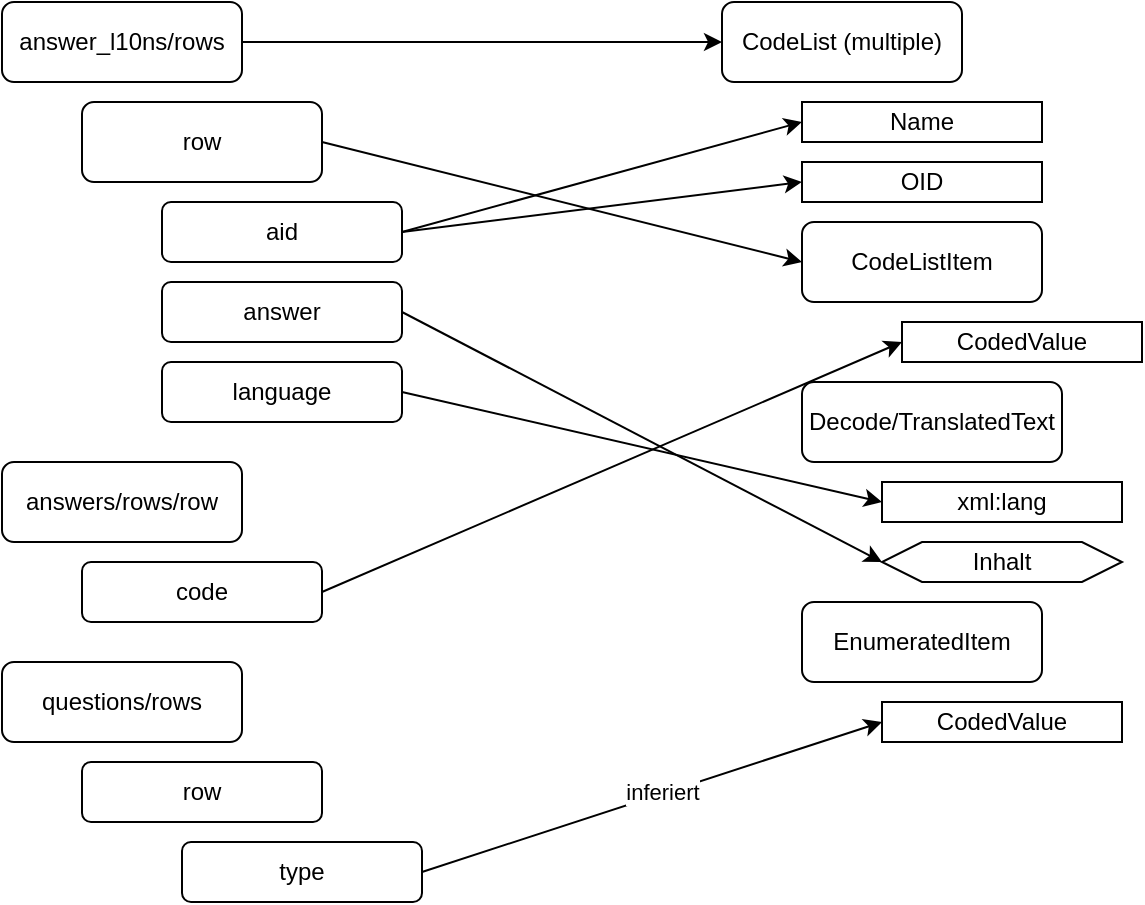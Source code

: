 <mxfile version="14.5.1" type="device"><diagram id="aziQypgp11H61OigkpZ1" name="Page-1"><mxGraphModel dx="1886" dy="936" grid="1" gridSize="10" guides="1" tooltips="1" connect="1" arrows="1" fold="1" page="1" pageScale="1" pageWidth="850" pageHeight="1100" math="0" shadow="0"><root><mxCell id="0"/><mxCell id="1" parent="0"/><mxCell id="dtuGvU8MmFaQQxGHEluo-14" value="CodeListItem" style="rounded=1;whiteSpace=wrap;html=1;" vertex="1" parent="1"><mxGeometry x="520" y="270" width="120" height="40" as="geometry"/></mxCell><mxCell id="dtuGvU8MmFaQQxGHEluo-15" style="edgeStyle=none;rounded=0;orthogonalLoop=1;jettySize=auto;html=1;exitX=1;exitY=0.5;exitDx=0;exitDy=0;entryX=0;entryY=0.5;entryDx=0;entryDy=0;" edge="1" parent="1" source="dtuGvU8MmFaQQxGHEluo-16" target="dtuGvU8MmFaQQxGHEluo-14"><mxGeometry relative="1" as="geometry"/></mxCell><mxCell id="dtuGvU8MmFaQQxGHEluo-16" value="row" style="rounded=1;whiteSpace=wrap;html=1;" vertex="1" parent="1"><mxGeometry x="160" y="210" width="120" height="40" as="geometry"/></mxCell><mxCell id="dtuGvU8MmFaQQxGHEluo-17" style="edgeStyle=none;rounded=0;orthogonalLoop=1;jettySize=auto;html=1;exitX=1;exitY=0.5;exitDx=0;exitDy=0;entryX=0;entryY=0.5;entryDx=0;entryDy=0;" edge="1" parent="1" source="dtuGvU8MmFaQQxGHEluo-18" target="dtuGvU8MmFaQQxGHEluo-19"><mxGeometry relative="1" as="geometry"/></mxCell><mxCell id="dtuGvU8MmFaQQxGHEluo-18" value="answer_l10ns/rows" style="rounded=1;whiteSpace=wrap;html=1;" vertex="1" parent="1"><mxGeometry x="120" y="160" width="120" height="40" as="geometry"/></mxCell><mxCell id="dtuGvU8MmFaQQxGHEluo-19" value="CodeList (multiple)" style="rounded=1;whiteSpace=wrap;html=1;" vertex="1" parent="1"><mxGeometry x="480" y="160" width="120" height="40" as="geometry"/></mxCell><mxCell id="dtuGvU8MmFaQQxGHEluo-20" value="Name" style="rounded=0;whiteSpace=wrap;html=1;" vertex="1" parent="1"><mxGeometry x="520" y="210" width="120" height="20" as="geometry"/></mxCell><mxCell id="dtuGvU8MmFaQQxGHEluo-21" value="OID" style="whiteSpace=wrap;html=1;" vertex="1" parent="1"><mxGeometry x="520" y="240" width="120" height="20" as="geometry"/></mxCell><mxCell id="dtuGvU8MmFaQQxGHEluo-22" style="edgeStyle=none;rounded=0;orthogonalLoop=1;jettySize=auto;html=1;exitX=1;exitY=0.5;exitDx=0;exitDy=0;entryX=0;entryY=0.5;entryDx=0;entryDy=0;" edge="1" parent="1" source="dtuGvU8MmFaQQxGHEluo-24" target="dtuGvU8MmFaQQxGHEluo-21"><mxGeometry relative="1" as="geometry"/></mxCell><mxCell id="dtuGvU8MmFaQQxGHEluo-23" style="edgeStyle=none;rounded=0;orthogonalLoop=1;jettySize=auto;html=1;exitX=1;exitY=0.5;exitDx=0;exitDy=0;entryX=0;entryY=0.5;entryDx=0;entryDy=0;" edge="1" parent="1" source="dtuGvU8MmFaQQxGHEluo-24" target="dtuGvU8MmFaQQxGHEluo-20"><mxGeometry relative="1" as="geometry"/></mxCell><mxCell id="dtuGvU8MmFaQQxGHEluo-24" value="aid" style="rounded=1;whiteSpace=wrap;html=1;" vertex="1" parent="1"><mxGeometry x="200" y="260" width="120" height="30" as="geometry"/></mxCell><mxCell id="dtuGvU8MmFaQQxGHEluo-25" value="CodedValue" style="whiteSpace=wrap;html=1;" vertex="1" parent="1"><mxGeometry x="570" y="320" width="120" height="20" as="geometry"/></mxCell><mxCell id="dtuGvU8MmFaQQxGHEluo-26" style="edgeStyle=none;rounded=0;orthogonalLoop=1;jettySize=auto;html=1;exitX=1;exitY=0.5;exitDx=0;exitDy=0;entryX=0;entryY=0.5;entryDx=0;entryDy=0;" edge="1" parent="1" source="dtuGvU8MmFaQQxGHEluo-27" target="dtuGvU8MmFaQQxGHEluo-25"><mxGeometry relative="1" as="geometry"/></mxCell><mxCell id="dtuGvU8MmFaQQxGHEluo-27" value="code" style="rounded=1;whiteSpace=wrap;html=1;" vertex="1" parent="1"><mxGeometry x="160" y="440" width="120" height="30" as="geometry"/></mxCell><mxCell id="dtuGvU8MmFaQQxGHEluo-28" value="answers/rows/row" style="rounded=1;whiteSpace=wrap;html=1;" vertex="1" parent="1"><mxGeometry x="120" y="390" width="120" height="40" as="geometry"/></mxCell><mxCell id="dtuGvU8MmFaQQxGHEluo-29" style="edgeStyle=none;rounded=0;orthogonalLoop=1;jettySize=auto;html=1;exitX=1;exitY=0.5;exitDx=0;exitDy=0;entryX=0;entryY=0.5;entryDx=0;entryDy=0;" edge="1" parent="1" source="dtuGvU8MmFaQQxGHEluo-30" target="dtuGvU8MmFaQQxGHEluo-33"><mxGeometry relative="1" as="geometry"/></mxCell><mxCell id="dtuGvU8MmFaQQxGHEluo-30" value="answer" style="rounded=1;whiteSpace=wrap;html=1;" vertex="1" parent="1"><mxGeometry x="200" y="300" width="120" height="30" as="geometry"/></mxCell><mxCell id="dtuGvU8MmFaQQxGHEluo-31" value="Decode/TranslatedText" style="rounded=1;whiteSpace=wrap;html=1;" vertex="1" parent="1"><mxGeometry x="520" y="350" width="130" height="40" as="geometry"/></mxCell><mxCell id="dtuGvU8MmFaQQxGHEluo-32" value="xml:lang" style="whiteSpace=wrap;html=1;" vertex="1" parent="1"><mxGeometry x="560" y="400" width="120" height="20" as="geometry"/></mxCell><mxCell id="dtuGvU8MmFaQQxGHEluo-33" value="Inhalt" style="shape=hexagon;perimeter=hexagonPerimeter2;whiteSpace=wrap;html=1;fixedSize=1;" vertex="1" parent="1"><mxGeometry x="560" y="430" width="120" height="20" as="geometry"/></mxCell><mxCell id="dtuGvU8MmFaQQxGHEluo-34" style="edgeStyle=none;rounded=0;orthogonalLoop=1;jettySize=auto;html=1;exitX=1;exitY=0.5;exitDx=0;exitDy=0;entryX=0;entryY=0.5;entryDx=0;entryDy=0;" edge="1" parent="1" source="dtuGvU8MmFaQQxGHEluo-35" target="dtuGvU8MmFaQQxGHEluo-32"><mxGeometry relative="1" as="geometry"/></mxCell><mxCell id="dtuGvU8MmFaQQxGHEluo-35" value="language" style="rounded=1;whiteSpace=wrap;html=1;" vertex="1" parent="1"><mxGeometry x="200" y="340" width="120" height="30" as="geometry"/></mxCell><mxCell id="dtuGvU8MmFaQQxGHEluo-36" value="EnumeratedItem" style="rounded=1;whiteSpace=wrap;html=1;" vertex="1" parent="1"><mxGeometry x="520" y="460" width="120" height="40" as="geometry"/></mxCell><mxCell id="dtuGvU8MmFaQQxGHEluo-37" value="CodedValue" style="whiteSpace=wrap;html=1;" vertex="1" parent="1"><mxGeometry x="560" y="510" width="120" height="20" as="geometry"/></mxCell><mxCell id="dtuGvU8MmFaQQxGHEluo-38" value="questions/rows" style="rounded=1;whiteSpace=wrap;html=1;" vertex="1" parent="1"><mxGeometry x="120" y="490" width="120" height="40" as="geometry"/></mxCell><mxCell id="dtuGvU8MmFaQQxGHEluo-39" value="row" style="rounded=1;whiteSpace=wrap;html=1;" vertex="1" parent="1"><mxGeometry x="160" y="540" width="120" height="30" as="geometry"/></mxCell><mxCell id="dtuGvU8MmFaQQxGHEluo-44" style="rounded=0;orthogonalLoop=1;jettySize=auto;html=1;exitX=1;exitY=0.5;exitDx=0;exitDy=0;entryX=0;entryY=0.5;entryDx=0;entryDy=0;" edge="1" parent="1" source="dtuGvU8MmFaQQxGHEluo-42" target="dtuGvU8MmFaQQxGHEluo-37"><mxGeometry relative="1" as="geometry"/></mxCell><mxCell id="dtuGvU8MmFaQQxGHEluo-45" value="inferiert" style="edgeLabel;html=1;align=center;verticalAlign=middle;resizable=0;points=[];" vertex="1" connectable="0" parent="dtuGvU8MmFaQQxGHEluo-44"><mxGeometry x="0.271" relative="1" as="geometry"><mxPoint x="-26.41" y="7.74" as="offset"/></mxGeometry></mxCell><mxCell id="dtuGvU8MmFaQQxGHEluo-42" value="type" style="rounded=1;whiteSpace=wrap;html=1;" vertex="1" parent="1"><mxGeometry x="210" y="580" width="120" height="30" as="geometry"/></mxCell></root></mxGraphModel></diagram></mxfile>